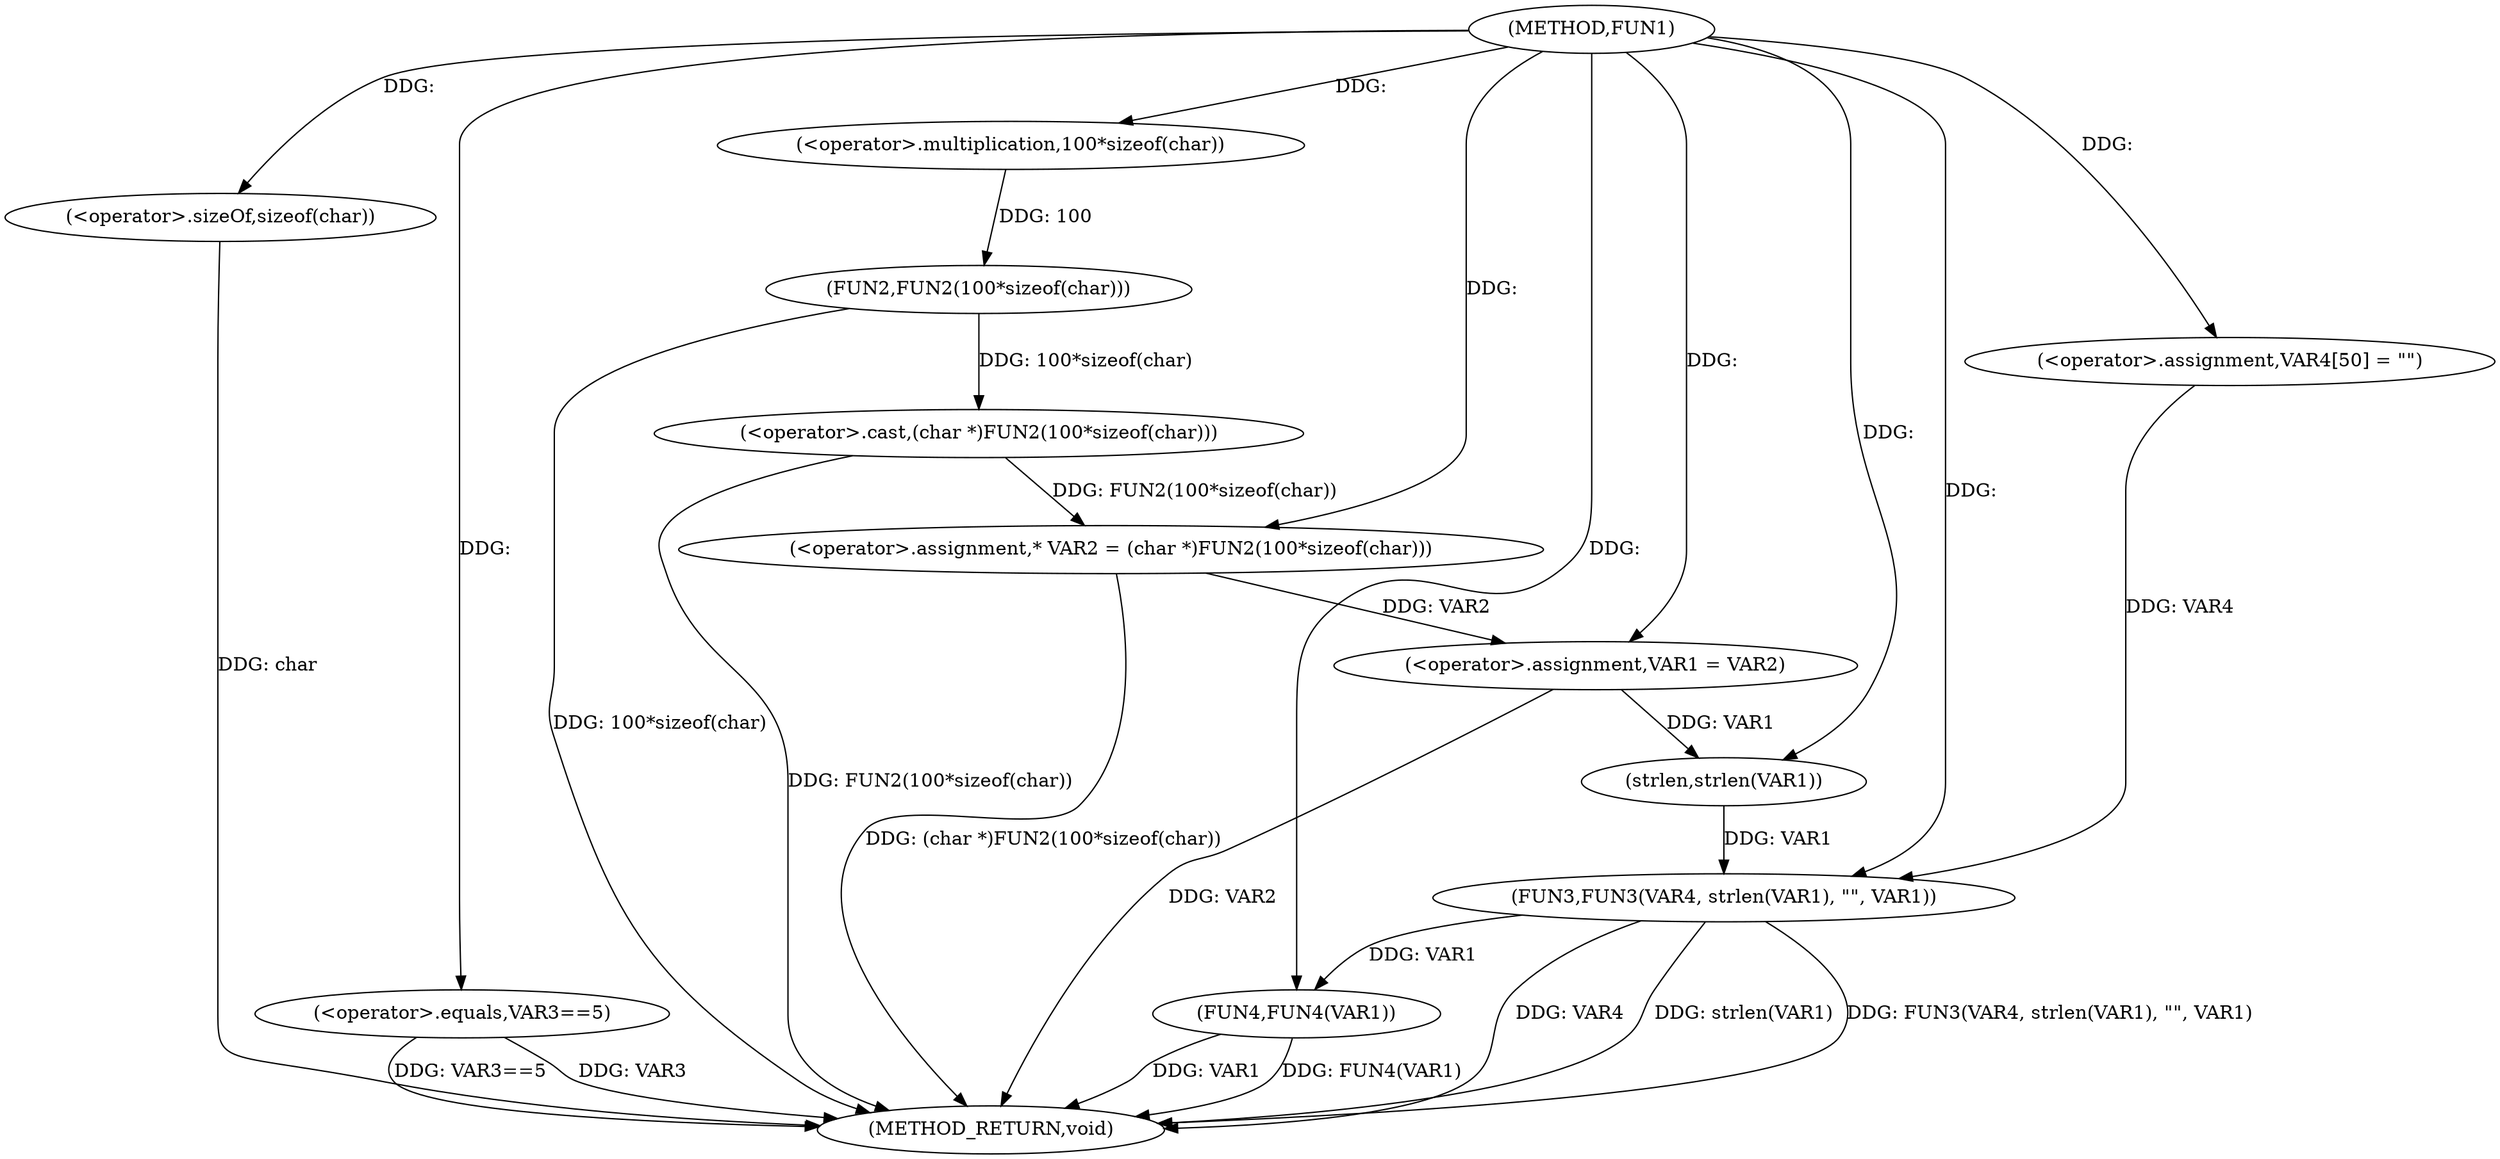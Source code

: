 digraph FUN1 {  
"1000100" [label = "(METHOD,FUN1)" ]
"1000134" [label = "(METHOD_RETURN,void)" ]
"1000104" [label = "(<operator>.assignment,* VAR2 = (char *)FUN2(100*sizeof(char)))" ]
"1000106" [label = "(<operator>.cast,(char *)FUN2(100*sizeof(char)))" ]
"1000108" [label = "(FUN2,FUN2(100*sizeof(char)))" ]
"1000109" [label = "(<operator>.multiplication,100*sizeof(char))" ]
"1000111" [label = "(<operator>.sizeOf,sizeof(char))" ]
"1000113" [label = "(<operator>.assignment,VAR1 = VAR2)" ]
"1000117" [label = "(<operator>.equals,VAR3==5)" ]
"1000123" [label = "(<operator>.assignment,VAR4[50] = \"\")" ]
"1000126" [label = "(FUN3,FUN3(VAR4, strlen(VAR1), \"\", VAR1))" ]
"1000128" [label = "(strlen,strlen(VAR1))" ]
"1000132" [label = "(FUN4,FUN4(VAR1))" ]
  "1000117" -> "1000134"  [ label = "DDG: VAR3==5"] 
  "1000126" -> "1000134"  [ label = "DDG: FUN3(VAR4, strlen(VAR1), \"\", VAR1)"] 
  "1000106" -> "1000134"  [ label = "DDG: FUN2(100*sizeof(char))"] 
  "1000113" -> "1000134"  [ label = "DDG: VAR2"] 
  "1000126" -> "1000134"  [ label = "DDG: VAR4"] 
  "1000117" -> "1000134"  [ label = "DDG: VAR3"] 
  "1000126" -> "1000134"  [ label = "DDG: strlen(VAR1)"] 
  "1000132" -> "1000134"  [ label = "DDG: FUN4(VAR1)"] 
  "1000132" -> "1000134"  [ label = "DDG: VAR1"] 
  "1000111" -> "1000134"  [ label = "DDG: char"] 
  "1000104" -> "1000134"  [ label = "DDG: (char *)FUN2(100*sizeof(char))"] 
  "1000108" -> "1000134"  [ label = "DDG: 100*sizeof(char)"] 
  "1000106" -> "1000104"  [ label = "DDG: FUN2(100*sizeof(char))"] 
  "1000100" -> "1000104"  [ label = "DDG: "] 
  "1000108" -> "1000106"  [ label = "DDG: 100*sizeof(char)"] 
  "1000109" -> "1000108"  [ label = "DDG: 100"] 
  "1000100" -> "1000109"  [ label = "DDG: "] 
  "1000100" -> "1000111"  [ label = "DDG: "] 
  "1000104" -> "1000113"  [ label = "DDG: VAR2"] 
  "1000100" -> "1000113"  [ label = "DDG: "] 
  "1000100" -> "1000117"  [ label = "DDG: "] 
  "1000100" -> "1000123"  [ label = "DDG: "] 
  "1000123" -> "1000126"  [ label = "DDG: VAR4"] 
  "1000100" -> "1000126"  [ label = "DDG: "] 
  "1000128" -> "1000126"  [ label = "DDG: VAR1"] 
  "1000113" -> "1000128"  [ label = "DDG: VAR1"] 
  "1000100" -> "1000128"  [ label = "DDG: "] 
  "1000126" -> "1000132"  [ label = "DDG: VAR1"] 
  "1000100" -> "1000132"  [ label = "DDG: "] 
}
